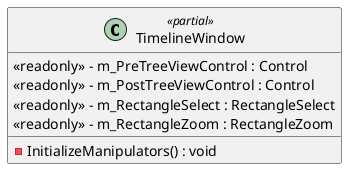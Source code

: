 @startuml
class TimelineWindow <<partial>> {
    <<readonly>> - m_PreTreeViewControl : Control
    <<readonly>> - m_PostTreeViewControl : Control
    <<readonly>> - m_RectangleSelect : RectangleSelect
    <<readonly>> - m_RectangleZoom : RectangleZoom
    - InitializeManipulators() : void
}
@enduml
